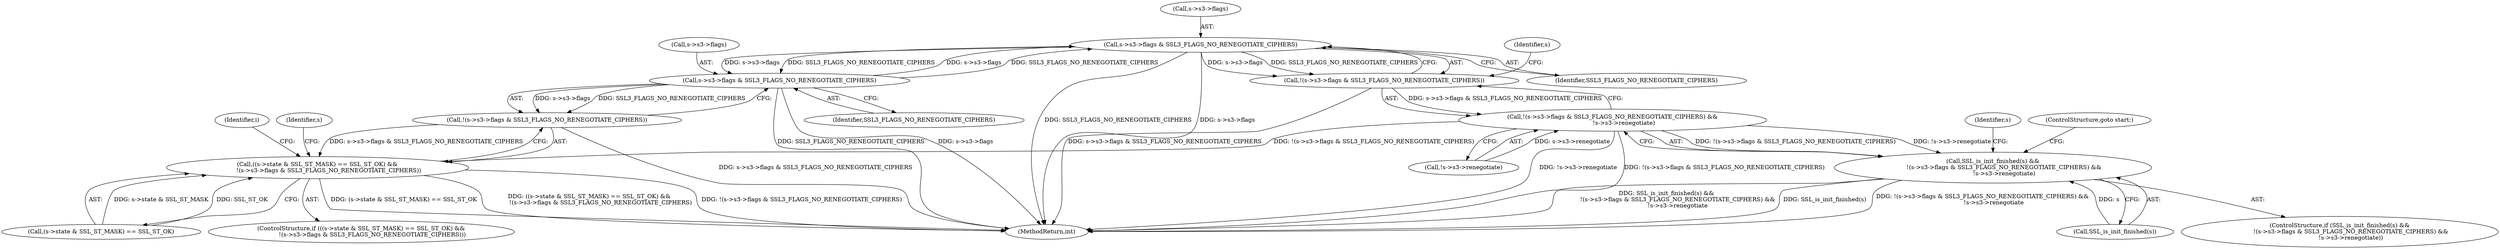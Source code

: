 digraph "0_openssl_e9bbefbf0f24c57645e7ad6a5a71ae649d18ac8e@pointer" {
"1000960" [label="(Call,s->s3->flags & SSL3_FLAGS_NO_RENEGOTIATE_CIPHERS)"];
"1001615" [label="(Call,s->s3->flags & SSL3_FLAGS_NO_RENEGOTIATE_CIPHERS)"];
"1000960" [label="(Call,s->s3->flags & SSL3_FLAGS_NO_RENEGOTIATE_CIPHERS)"];
"1000959" [label="(Call,!(s->s3->flags & SSL3_FLAGS_NO_RENEGOTIATE_CIPHERS))"];
"1000958" [label="(Call,!(s->s3->flags & SSL3_FLAGS_NO_RENEGOTIATE_CIPHERS) &&\n            !s->s3->renegotiate)"];
"1000955" [label="(Call,SSL_is_init_finished(s) &&\n            !(s->s3->flags & SSL3_FLAGS_NO_RENEGOTIATE_CIPHERS) &&\n            !s->s3->renegotiate)"];
"1001606" [label="(Call,((s->state & SSL_ST_MASK) == SSL_ST_OK) &&\n            !(s->s3->flags & SSL3_FLAGS_NO_RENEGOTIATE_CIPHERS))"];
"1001614" [label="(Call,!(s->s3->flags & SSL3_FLAGS_NO_RENEGOTIATE_CIPHERS))"];
"1000960" [label="(Call,s->s3->flags & SSL3_FLAGS_NO_RENEGOTIATE_CIPHERS)"];
"1001621" [label="(Identifier,SSL3_FLAGS_NO_RENEGOTIATE_CIPHERS)"];
"1001607" [label="(Call,(s->state & SSL_ST_MASK) == SSL_ST_OK)"];
"1000967" [label="(Call,!s->s3->renegotiate)"];
"1000954" [label="(ControlStructure,if (SSL_is_init_finished(s) &&\n            !(s->s3->flags & SSL3_FLAGS_NO_RENEGOTIATE_CIPHERS) &&\n            !s->s3->renegotiate))"];
"1001606" [label="(Call,((s->state & SSL_ST_MASK) == SSL_ST_OK) &&\n            !(s->s3->flags & SSL3_FLAGS_NO_RENEGOTIATE_CIPHERS))"];
"1001616" [label="(Call,s->s3->flags)"];
"1001819" [label="(MethodReturn,int)"];
"1001048" [label="(ControlStructure,goto start;)"];
"1000966" [label="(Identifier,SSL3_FLAGS_NO_RENEGOTIATE_CIPHERS)"];
"1000961" [label="(Call,s->s3->flags)"];
"1000956" [label="(Call,SSL_is_init_finished(s))"];
"1000958" [label="(Call,!(s->s3->flags & SSL3_FLAGS_NO_RENEGOTIATE_CIPHERS) &&\n            !s->s3->renegotiate)"];
"1000977" [label="(Identifier,s)"];
"1000970" [label="(Identifier,s)"];
"1001615" [label="(Call,s->s3->flags & SSL3_FLAGS_NO_RENEGOTIATE_CIPHERS)"];
"1001605" [label="(ControlStructure,if (((s->state & SSL_ST_MASK) == SSL_ST_OK) &&\n            !(s->s3->flags & SSL3_FLAGS_NO_RENEGOTIATE_CIPHERS)))"];
"1001625" [label="(Identifier,s)"];
"1000959" [label="(Call,!(s->s3->flags & SSL3_FLAGS_NO_RENEGOTIATE_CIPHERS))"];
"1000955" [label="(Call,SSL_is_init_finished(s) &&\n            !(s->s3->flags & SSL3_FLAGS_NO_RENEGOTIATE_CIPHERS) &&\n            !s->s3->renegotiate)"];
"1001614" [label="(Call,!(s->s3->flags & SSL3_FLAGS_NO_RENEGOTIATE_CIPHERS))"];
"1001646" [label="(Identifier,i)"];
"1000960" -> "1000959"  [label="AST: "];
"1000960" -> "1000966"  [label="CFG: "];
"1000961" -> "1000960"  [label="AST: "];
"1000966" -> "1000960"  [label="AST: "];
"1000959" -> "1000960"  [label="CFG: "];
"1000960" -> "1001819"  [label="DDG: SSL3_FLAGS_NO_RENEGOTIATE_CIPHERS"];
"1000960" -> "1001819"  [label="DDG: s->s3->flags"];
"1000960" -> "1000959"  [label="DDG: s->s3->flags"];
"1000960" -> "1000959"  [label="DDG: SSL3_FLAGS_NO_RENEGOTIATE_CIPHERS"];
"1001615" -> "1000960"  [label="DDG: s->s3->flags"];
"1001615" -> "1000960"  [label="DDG: SSL3_FLAGS_NO_RENEGOTIATE_CIPHERS"];
"1000960" -> "1001615"  [label="DDG: s->s3->flags"];
"1000960" -> "1001615"  [label="DDG: SSL3_FLAGS_NO_RENEGOTIATE_CIPHERS"];
"1001615" -> "1001614"  [label="AST: "];
"1001615" -> "1001621"  [label="CFG: "];
"1001616" -> "1001615"  [label="AST: "];
"1001621" -> "1001615"  [label="AST: "];
"1001614" -> "1001615"  [label="CFG: "];
"1001615" -> "1001819"  [label="DDG: SSL3_FLAGS_NO_RENEGOTIATE_CIPHERS"];
"1001615" -> "1001819"  [label="DDG: s->s3->flags"];
"1001615" -> "1001614"  [label="DDG: s->s3->flags"];
"1001615" -> "1001614"  [label="DDG: SSL3_FLAGS_NO_RENEGOTIATE_CIPHERS"];
"1000959" -> "1000958"  [label="AST: "];
"1000970" -> "1000959"  [label="CFG: "];
"1000958" -> "1000959"  [label="CFG: "];
"1000959" -> "1001819"  [label="DDG: s->s3->flags & SSL3_FLAGS_NO_RENEGOTIATE_CIPHERS"];
"1000959" -> "1000958"  [label="DDG: s->s3->flags & SSL3_FLAGS_NO_RENEGOTIATE_CIPHERS"];
"1000958" -> "1000955"  [label="AST: "];
"1000958" -> "1000967"  [label="CFG: "];
"1000967" -> "1000958"  [label="AST: "];
"1000955" -> "1000958"  [label="CFG: "];
"1000958" -> "1001819"  [label="DDG: !s->s3->renegotiate"];
"1000958" -> "1001819"  [label="DDG: !(s->s3->flags & SSL3_FLAGS_NO_RENEGOTIATE_CIPHERS)"];
"1000958" -> "1000955"  [label="DDG: !(s->s3->flags & SSL3_FLAGS_NO_RENEGOTIATE_CIPHERS)"];
"1000958" -> "1000955"  [label="DDG: !s->s3->renegotiate"];
"1000967" -> "1000958"  [label="DDG: s->s3->renegotiate"];
"1000958" -> "1001606"  [label="DDG: !(s->s3->flags & SSL3_FLAGS_NO_RENEGOTIATE_CIPHERS)"];
"1000955" -> "1000954"  [label="AST: "];
"1000955" -> "1000956"  [label="CFG: "];
"1000956" -> "1000955"  [label="AST: "];
"1000977" -> "1000955"  [label="CFG: "];
"1001048" -> "1000955"  [label="CFG: "];
"1000955" -> "1001819"  [label="DDG: !(s->s3->flags & SSL3_FLAGS_NO_RENEGOTIATE_CIPHERS) &&\n            !s->s3->renegotiate"];
"1000955" -> "1001819"  [label="DDG: SSL_is_init_finished(s) &&\n            !(s->s3->flags & SSL3_FLAGS_NO_RENEGOTIATE_CIPHERS) &&\n            !s->s3->renegotiate"];
"1000955" -> "1001819"  [label="DDG: SSL_is_init_finished(s)"];
"1000956" -> "1000955"  [label="DDG: s"];
"1001606" -> "1001605"  [label="AST: "];
"1001606" -> "1001607"  [label="CFG: "];
"1001606" -> "1001614"  [label="CFG: "];
"1001607" -> "1001606"  [label="AST: "];
"1001614" -> "1001606"  [label="AST: "];
"1001625" -> "1001606"  [label="CFG: "];
"1001646" -> "1001606"  [label="CFG: "];
"1001606" -> "1001819"  [label="DDG: (s->state & SSL_ST_MASK) == SSL_ST_OK"];
"1001606" -> "1001819"  [label="DDG: ((s->state & SSL_ST_MASK) == SSL_ST_OK) &&\n            !(s->s3->flags & SSL3_FLAGS_NO_RENEGOTIATE_CIPHERS)"];
"1001606" -> "1001819"  [label="DDG: !(s->s3->flags & SSL3_FLAGS_NO_RENEGOTIATE_CIPHERS)"];
"1001607" -> "1001606"  [label="DDG: s->state & SSL_ST_MASK"];
"1001607" -> "1001606"  [label="DDG: SSL_ST_OK"];
"1001614" -> "1001606"  [label="DDG: s->s3->flags & SSL3_FLAGS_NO_RENEGOTIATE_CIPHERS"];
"1001614" -> "1001819"  [label="DDG: s->s3->flags & SSL3_FLAGS_NO_RENEGOTIATE_CIPHERS"];
}
